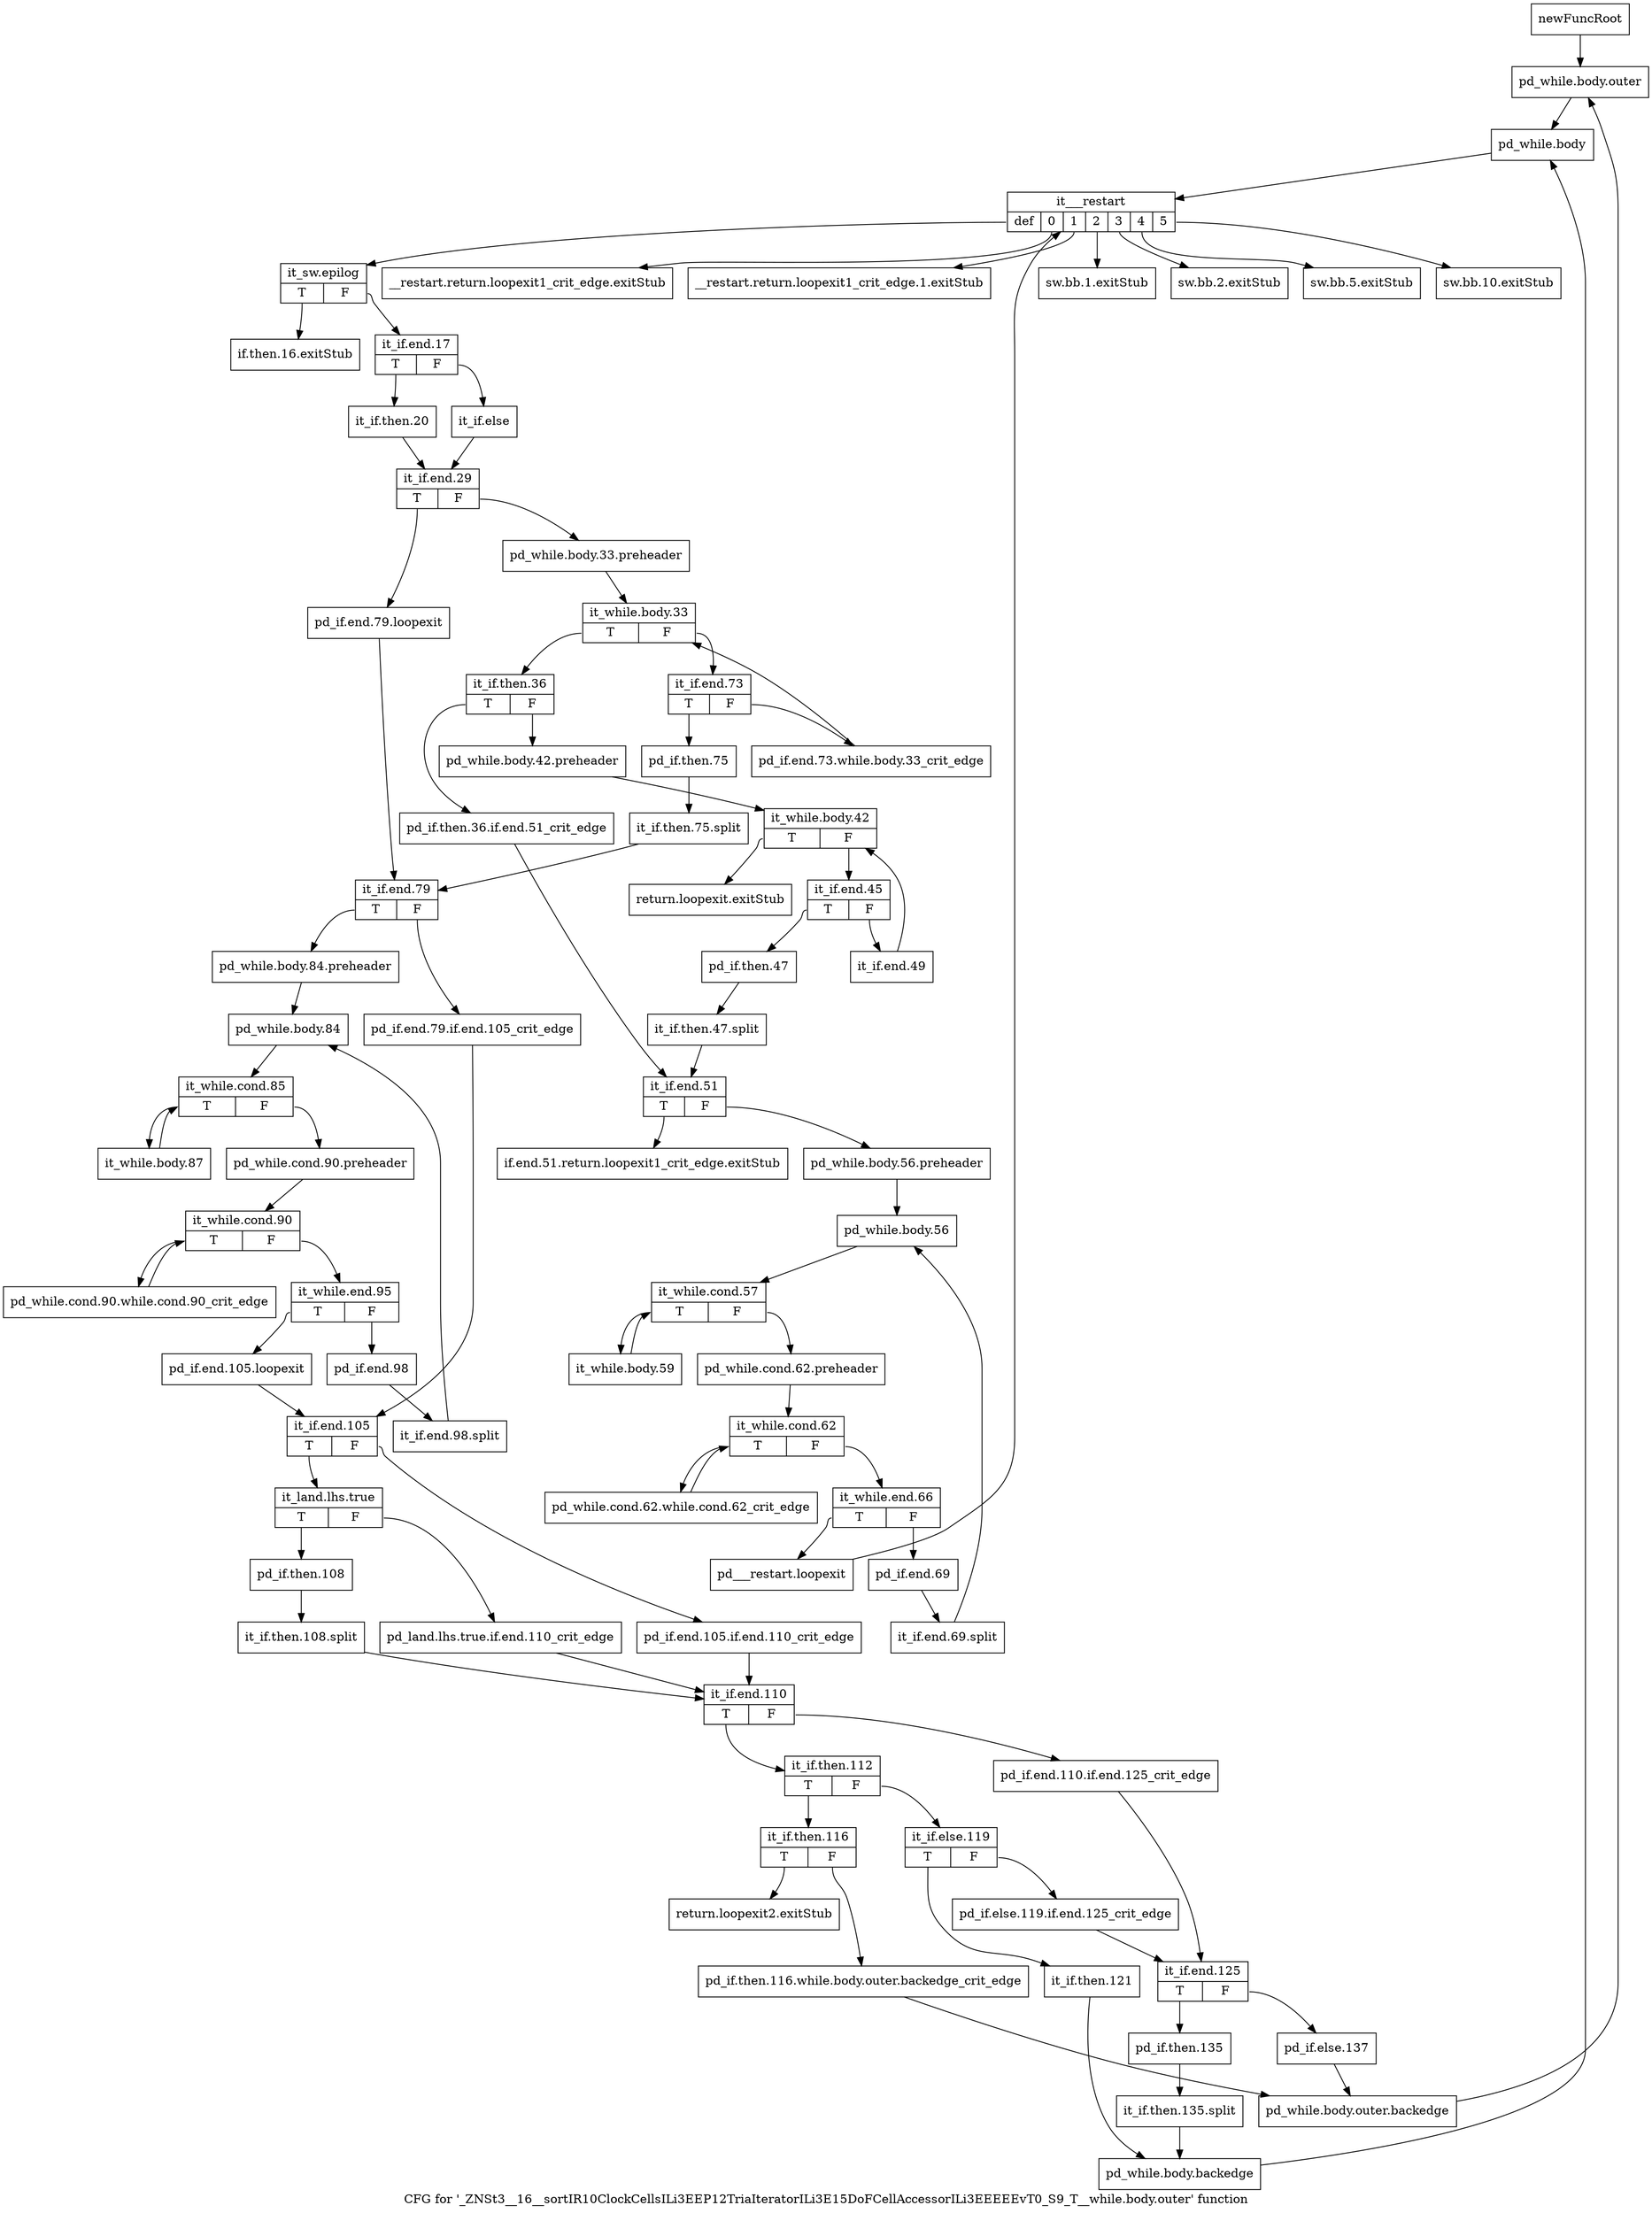 digraph "CFG for '_ZNSt3__16__sortIR10ClockCellsILi3EEP12TriaIteratorILi3E15DoFCellAccessorILi3EEEEEvT0_S9_T__while.body.outer' function" {
	label="CFG for '_ZNSt3__16__sortIR10ClockCellsILi3EEP12TriaIteratorILi3E15DoFCellAccessorILi3EEEEEvT0_S9_T__while.body.outer' function";

	Node0x8f91570 [shape=record,label="{newFuncRoot}"];
	Node0x8f91570 -> Node0x8f918e0;
	Node0x8f915c0 [shape=record,label="{__restart.return.loopexit1_crit_edge.exitStub}"];
	Node0x8f91610 [shape=record,label="{__restart.return.loopexit1_crit_edge.1.exitStub}"];
	Node0x8f91660 [shape=record,label="{sw.bb.1.exitStub}"];
	Node0x8f916b0 [shape=record,label="{sw.bb.2.exitStub}"];
	Node0x8f91700 [shape=record,label="{sw.bb.5.exitStub}"];
	Node0x8f91750 [shape=record,label="{sw.bb.10.exitStub}"];
	Node0x8f917a0 [shape=record,label="{if.then.16.exitStub}"];
	Node0x8f917f0 [shape=record,label="{return.loopexit.exitStub}"];
	Node0x8f91840 [shape=record,label="{if.end.51.return.loopexit1_crit_edge.exitStub}"];
	Node0x8f91890 [shape=record,label="{return.loopexit2.exitStub}"];
	Node0x8f918e0 [shape=record,label="{pd_while.body.outer}"];
	Node0x8f918e0 -> Node0x8f91930;
	Node0x8f91930 [shape=record,label="{pd_while.body}"];
	Node0x8f91930 -> Node0x8f91980;
	Node0x8f91980 [shape=record,label="{it___restart|{<s0>def|<s1>0|<s2>1|<s3>2|<s4>3|<s5>4|<s6>5}}"];
	Node0x8f91980:s0 -> Node0x8f919d0;
	Node0x8f91980:s1 -> Node0x8f915c0;
	Node0x8f91980:s2 -> Node0x8f91610;
	Node0x8f91980:s3 -> Node0x8f91660;
	Node0x8f91980:s4 -> Node0x8f916b0;
	Node0x8f91980:s5 -> Node0x8f91700;
	Node0x8f91980:s6 -> Node0x8f91750;
	Node0x8f919d0 [shape=record,label="{it_sw.epilog|{<s0>T|<s1>F}}"];
	Node0x8f919d0:s0 -> Node0x8f917a0;
	Node0x8f919d0:s1 -> Node0x8f91a20;
	Node0x8f91a20 [shape=record,label="{it_if.end.17|{<s0>T|<s1>F}}"];
	Node0x8f91a20:s0 -> Node0x8f91ac0;
	Node0x8f91a20:s1 -> Node0x8f91a70;
	Node0x8f91a70 [shape=record,label="{it_if.else}"];
	Node0x8f91a70 -> Node0x8f91b10;
	Node0x8f91ac0 [shape=record,label="{it_if.then.20}"];
	Node0x8f91ac0 -> Node0x8f91b10;
	Node0x8f91b10 [shape=record,label="{it_if.end.29|{<s0>T|<s1>F}}"];
	Node0x8f91b10:s0 -> Node0x8f94640;
	Node0x8f91b10:s1 -> Node0x8f91b60;
	Node0x8f91b60 [shape=record,label="{pd_while.body.33.preheader}"];
	Node0x8f91b60 -> Node0x8f91bb0;
	Node0x8f91bb0 [shape=record,label="{it_while.body.33|{<s0>T|<s1>F}}"];
	Node0x8f91bb0:s0 -> Node0x8f940a0;
	Node0x8f91bb0:s1 -> Node0x8f91c00;
	Node0x8f91c00 [shape=record,label="{it_if.end.73|{<s0>T|<s1>F}}"];
	Node0x8f91c00:s0 -> Node0x8f94050;
	Node0x8f91c00:s1 -> Node0x8f94000;
	Node0x8f94000 [shape=record,label="{pd_if.end.73.while.body.33_crit_edge}"];
	Node0x8f94000 -> Node0x8f91bb0;
	Node0x8f94050 [shape=record,label="{pd_if.then.75}"];
	Node0x8f94050 -> Node0xc55bc20;
	Node0xc55bc20 [shape=record,label="{it_if.then.75.split}"];
	Node0xc55bc20 -> Node0x8f94690;
	Node0x8f940a0 [shape=record,label="{it_if.then.36|{<s0>T|<s1>F}}"];
	Node0x8f940a0:s0 -> Node0x8f94280;
	Node0x8f940a0:s1 -> Node0x8f940f0;
	Node0x8f940f0 [shape=record,label="{pd_while.body.42.preheader}"];
	Node0x8f940f0 -> Node0x8f94140;
	Node0x8f94140 [shape=record,label="{it_while.body.42|{<s0>T|<s1>F}}"];
	Node0x8f94140:s0 -> Node0x8f917f0;
	Node0x8f94140:s1 -> Node0x8f94190;
	Node0x8f94190 [shape=record,label="{it_if.end.45|{<s0>T|<s1>F}}"];
	Node0x8f94190:s0 -> Node0x8f94230;
	Node0x8f94190:s1 -> Node0x8f941e0;
	Node0x8f941e0 [shape=record,label="{it_if.end.49}"];
	Node0x8f941e0 -> Node0x8f94140;
	Node0x8f94230 [shape=record,label="{pd_if.then.47}"];
	Node0x8f94230 -> Node0xc55ba90;
	Node0xc55ba90 [shape=record,label="{it_if.then.47.split}"];
	Node0xc55ba90 -> Node0x8f942d0;
	Node0x8f94280 [shape=record,label="{pd_if.then.36.if.end.51_crit_edge}"];
	Node0x8f94280 -> Node0x8f942d0;
	Node0x8f942d0 [shape=record,label="{it_if.end.51|{<s0>T|<s1>F}}"];
	Node0x8f942d0:s0 -> Node0x8f91840;
	Node0x8f942d0:s1 -> Node0x8f94320;
	Node0x8f94320 [shape=record,label="{pd_while.body.56.preheader}"];
	Node0x8f94320 -> Node0x8f94370;
	Node0x8f94370 [shape=record,label="{pd_while.body.56}"];
	Node0x8f94370 -> Node0x8f943c0;
	Node0x8f943c0 [shape=record,label="{it_while.cond.57|{<s0>T|<s1>F}}"];
	Node0x8f943c0:s0 -> Node0x8f945f0;
	Node0x8f943c0:s1 -> Node0x8f94410;
	Node0x8f94410 [shape=record,label="{pd_while.cond.62.preheader}"];
	Node0x8f94410 -> Node0x8f94460;
	Node0x8f94460 [shape=record,label="{it_while.cond.62|{<s0>T|<s1>F}}"];
	Node0x8f94460:s0 -> Node0x8f945a0;
	Node0x8f94460:s1 -> Node0x8f944b0;
	Node0x8f944b0 [shape=record,label="{it_while.end.66|{<s0>T|<s1>F}}"];
	Node0x8f944b0:s0 -> Node0x8f94550;
	Node0x8f944b0:s1 -> Node0x8f94500;
	Node0x8f94500 [shape=record,label="{pd_if.end.69}"];
	Node0x8f94500 -> Node0xc55ba40;
	Node0xc55ba40 [shape=record,label="{it_if.end.69.split}"];
	Node0xc55ba40 -> Node0x8f94370;
	Node0x8f94550 [shape=record,label="{pd___restart.loopexit}"];
	Node0x8f94550 -> Node0x8f91980;
	Node0x8f945a0 [shape=record,label="{pd_while.cond.62.while.cond.62_crit_edge}"];
	Node0x8f945a0 -> Node0x8f94460;
	Node0x8f945f0 [shape=record,label="{it_while.body.59}"];
	Node0x8f945f0 -> Node0x8f943c0;
	Node0x8f94640 [shape=record,label="{pd_if.end.79.loopexit}"];
	Node0x8f94640 -> Node0x8f94690;
	Node0x8f94690 [shape=record,label="{it_if.end.79|{<s0>T|<s1>F}}"];
	Node0x8f94690:s0 -> Node0x8f94730;
	Node0x8f94690:s1 -> Node0x8f946e0;
	Node0x8f946e0 [shape=record,label="{pd_if.end.79.if.end.105_crit_edge}"];
	Node0x8f946e0 -> Node0x8f949b0;
	Node0x8f94730 [shape=record,label="{pd_while.body.84.preheader}"];
	Node0x8f94730 -> Node0x8f94780;
	Node0x8f94780 [shape=record,label="{pd_while.body.84}"];
	Node0x8f94780 -> Node0x8f947d0;
	Node0x8f947d0 [shape=record,label="{it_while.cond.85|{<s0>T|<s1>F}}"];
	Node0x8f947d0:s0 -> Node0x8f94fa0;
	Node0x8f947d0:s1 -> Node0x8f94820;
	Node0x8f94820 [shape=record,label="{pd_while.cond.90.preheader}"];
	Node0x8f94820 -> Node0x8f94870;
	Node0x8f94870 [shape=record,label="{it_while.cond.90|{<s0>T|<s1>F}}"];
	Node0x8f94870:s0 -> Node0x8f94f50;
	Node0x8f94870:s1 -> Node0x8f948c0;
	Node0x8f948c0 [shape=record,label="{it_while.end.95|{<s0>T|<s1>F}}"];
	Node0x8f948c0:s0 -> Node0x8f94960;
	Node0x8f948c0:s1 -> Node0x8f94910;
	Node0x8f94910 [shape=record,label="{pd_if.end.98}"];
	Node0x8f94910 -> Node0xc55bae0;
	Node0xc55bae0 [shape=record,label="{it_if.end.98.split}"];
	Node0xc55bae0 -> Node0x8f94780;
	Node0x8f94960 [shape=record,label="{pd_if.end.105.loopexit}"];
	Node0x8f94960 -> Node0x8f949b0;
	Node0x8f949b0 [shape=record,label="{it_if.end.105|{<s0>T|<s1>F}}"];
	Node0x8f949b0:s0 -> Node0x8f94a50;
	Node0x8f949b0:s1 -> Node0x8f94a00;
	Node0x8f94a00 [shape=record,label="{pd_if.end.105.if.end.110_crit_edge}"];
	Node0x8f94a00 -> Node0x8f94b40;
	Node0x8f94a50 [shape=record,label="{it_land.lhs.true|{<s0>T|<s1>F}}"];
	Node0x8f94a50:s0 -> Node0x8f94af0;
	Node0x8f94a50:s1 -> Node0x8f94aa0;
	Node0x8f94aa0 [shape=record,label="{pd_land.lhs.true.if.end.110_crit_edge}"];
	Node0x8f94aa0 -> Node0x8f94b40;
	Node0x8f94af0 [shape=record,label="{pd_if.then.108}"];
	Node0x8f94af0 -> Node0xc576650;
	Node0xc576650 [shape=record,label="{it_if.then.108.split}"];
	Node0xc576650 -> Node0x8f94b40;
	Node0x8f94b40 [shape=record,label="{it_if.end.110|{<s0>T|<s1>F}}"];
	Node0x8f94b40:s0 -> Node0x8f94be0;
	Node0x8f94b40:s1 -> Node0x8f94b90;
	Node0x8f94b90 [shape=record,label="{pd_if.end.110.if.end.125_crit_edge}"];
	Node0x8f94b90 -> Node0x8f94cd0;
	Node0x8f94be0 [shape=record,label="{it_if.then.112|{<s0>T|<s1>F}}"];
	Node0x8f94be0:s0 -> Node0x8f94e60;
	Node0x8f94be0:s1 -> Node0x8f94c30;
	Node0x8f94c30 [shape=record,label="{it_if.else.119|{<s0>T|<s1>F}}"];
	Node0x8f94c30:s0 -> Node0x8f94dc0;
	Node0x8f94c30:s1 -> Node0x8f94c80;
	Node0x8f94c80 [shape=record,label="{pd_if.else.119.if.end.125_crit_edge}"];
	Node0x8f94c80 -> Node0x8f94cd0;
	Node0x8f94cd0 [shape=record,label="{it_if.end.125|{<s0>T|<s1>F}}"];
	Node0x8f94cd0:s0 -> Node0x8f94d70;
	Node0x8f94cd0:s1 -> Node0x8f94d20;
	Node0x8f94d20 [shape=record,label="{pd_if.else.137}"];
	Node0x8f94d20 -> Node0x8f94f00;
	Node0x8f94d70 [shape=record,label="{pd_if.then.135}"];
	Node0x8f94d70 -> Node0xc5c2470;
	Node0xc5c2470 [shape=record,label="{it_if.then.135.split}"];
	Node0xc5c2470 -> Node0x8f94e10;
	Node0x8f94dc0 [shape=record,label="{it_if.then.121}"];
	Node0x8f94dc0 -> Node0x8f94e10;
	Node0x8f94e10 [shape=record,label="{pd_while.body.backedge}"];
	Node0x8f94e10 -> Node0x8f91930;
	Node0x8f94e60 [shape=record,label="{it_if.then.116|{<s0>T|<s1>F}}"];
	Node0x8f94e60:s0 -> Node0x8f91890;
	Node0x8f94e60:s1 -> Node0x8f94eb0;
	Node0x8f94eb0 [shape=record,label="{pd_if.then.116.while.body.outer.backedge_crit_edge}"];
	Node0x8f94eb0 -> Node0x8f94f00;
	Node0x8f94f00 [shape=record,label="{pd_while.body.outer.backedge}"];
	Node0x8f94f00 -> Node0x8f918e0;
	Node0x8f94f50 [shape=record,label="{pd_while.cond.90.while.cond.90_crit_edge}"];
	Node0x8f94f50 -> Node0x8f94870;
	Node0x8f94fa0 [shape=record,label="{it_while.body.87}"];
	Node0x8f94fa0 -> Node0x8f947d0;
}
